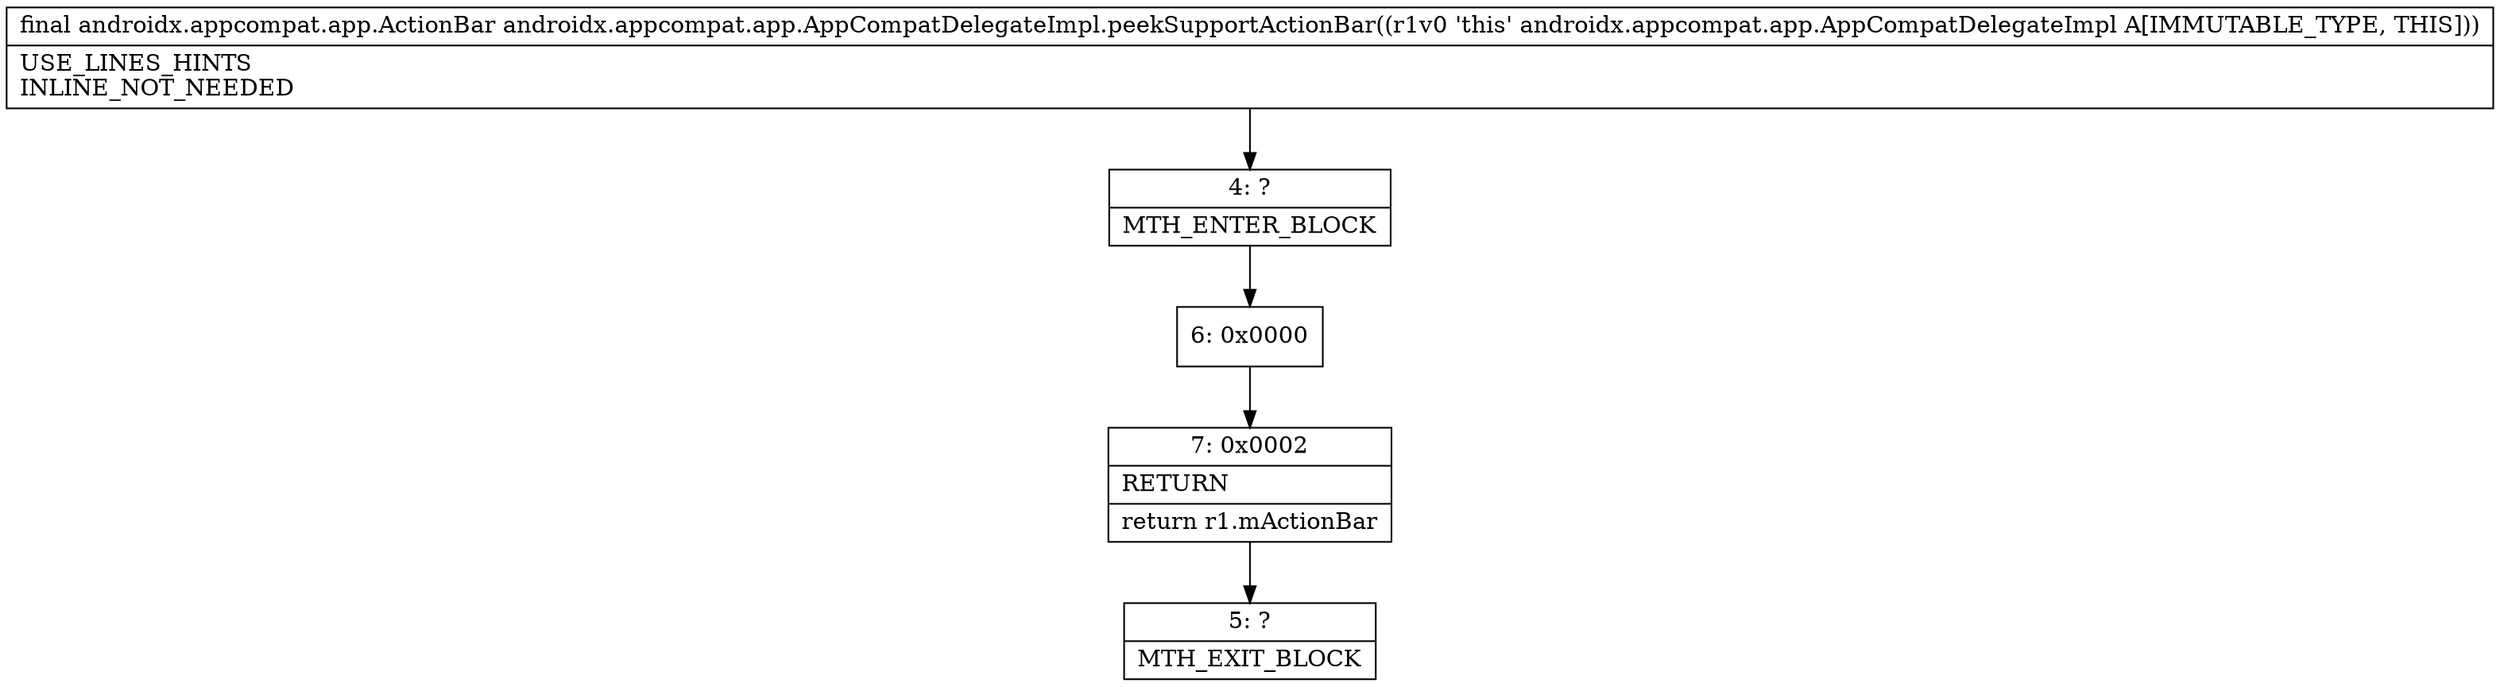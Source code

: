 digraph "CFG forandroidx.appcompat.app.AppCompatDelegateImpl.peekSupportActionBar()Landroidx\/appcompat\/app\/ActionBar;" {
Node_4 [shape=record,label="{4\:\ ?|MTH_ENTER_BLOCK\l}"];
Node_6 [shape=record,label="{6\:\ 0x0000}"];
Node_7 [shape=record,label="{7\:\ 0x0002|RETURN\l|return r1.mActionBar\l}"];
Node_5 [shape=record,label="{5\:\ ?|MTH_EXIT_BLOCK\l}"];
MethodNode[shape=record,label="{final androidx.appcompat.app.ActionBar androidx.appcompat.app.AppCompatDelegateImpl.peekSupportActionBar((r1v0 'this' androidx.appcompat.app.AppCompatDelegateImpl A[IMMUTABLE_TYPE, THIS]))  | USE_LINES_HINTS\lINLINE_NOT_NEEDED\l}"];
MethodNode -> Node_4;Node_4 -> Node_6;
Node_6 -> Node_7;
Node_7 -> Node_5;
}

